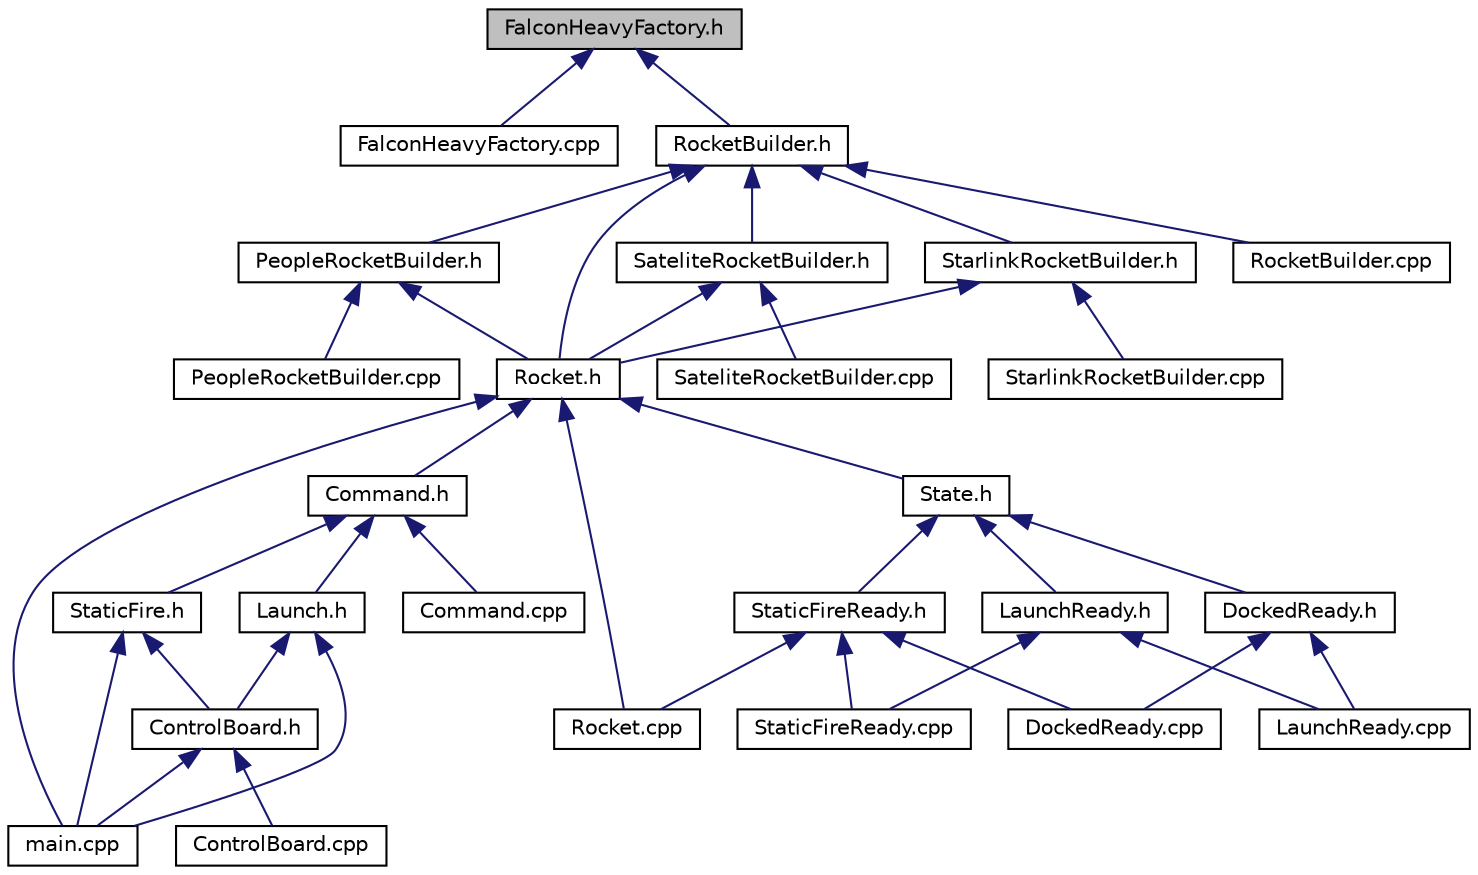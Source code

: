 digraph "FalconHeavyFactory.h"
{
 // LATEX_PDF_SIZE
  edge [fontname="Helvetica",fontsize="10",labelfontname="Helvetica",labelfontsize="10"];
  node [fontname="Helvetica",fontsize="10",shape=record];
  Node1 [label="FalconHeavyFactory.h",height=0.2,width=0.4,color="black", fillcolor="grey75", style="filled", fontcolor="black",tooltip=" "];
  Node1 -> Node2 [dir="back",color="midnightblue",fontsize="10",style="solid"];
  Node2 [label="FalconHeavyFactory.cpp",height=0.2,width=0.4,color="black", fillcolor="white", style="filled",URL="$FalconHeavyFactory_8cpp.html",tooltip=" "];
  Node1 -> Node3 [dir="back",color="midnightblue",fontsize="10",style="solid"];
  Node3 [label="RocketBuilder.h",height=0.2,width=0.4,color="black", fillcolor="white", style="filled",URL="$RocketBuilder_8h.html",tooltip=" "];
  Node3 -> Node4 [dir="back",color="midnightblue",fontsize="10",style="solid"];
  Node4 [label="PeopleRocketBuilder.h",height=0.2,width=0.4,color="black", fillcolor="white", style="filled",URL="$PeopleRocketBuilder_8h.html",tooltip=" "];
  Node4 -> Node5 [dir="back",color="midnightblue",fontsize="10",style="solid"];
  Node5 [label="PeopleRocketBuilder.cpp",height=0.2,width=0.4,color="black", fillcolor="white", style="filled",URL="$PeopleRocketBuilder_8cpp.html",tooltip=" "];
  Node4 -> Node6 [dir="back",color="midnightblue",fontsize="10",style="solid"];
  Node6 [label="Rocket.h",height=0.2,width=0.4,color="black", fillcolor="white", style="filled",URL="$Rocket_8h.html",tooltip=" "];
  Node6 -> Node7 [dir="back",color="midnightblue",fontsize="10",style="solid"];
  Node7 [label="Command.h",height=0.2,width=0.4,color="black", fillcolor="white", style="filled",URL="$Command_8h.html",tooltip=" "];
  Node7 -> Node8 [dir="back",color="midnightblue",fontsize="10",style="solid"];
  Node8 [label="Command.cpp",height=0.2,width=0.4,color="black", fillcolor="white", style="filled",URL="$Command_8cpp.html",tooltip=" "];
  Node7 -> Node9 [dir="back",color="midnightblue",fontsize="10",style="solid"];
  Node9 [label="Launch.h",height=0.2,width=0.4,color="black", fillcolor="white", style="filled",URL="$Launch_8h.html",tooltip=" "];
  Node9 -> Node10 [dir="back",color="midnightblue",fontsize="10",style="solid"];
  Node10 [label="ControlBoard.h",height=0.2,width=0.4,color="black", fillcolor="white", style="filled",URL="$ControlBoard_8h.html",tooltip=" "];
  Node10 -> Node11 [dir="back",color="midnightblue",fontsize="10",style="solid"];
  Node11 [label="ControlBoard.cpp",height=0.2,width=0.4,color="black", fillcolor="white", style="filled",URL="$ControlBoard_8cpp.html",tooltip=" "];
  Node10 -> Node12 [dir="back",color="midnightblue",fontsize="10",style="solid"];
  Node12 [label="main.cpp",height=0.2,width=0.4,color="black", fillcolor="white", style="filled",URL="$main_8cpp.html",tooltip=" "];
  Node9 -> Node12 [dir="back",color="midnightblue",fontsize="10",style="solid"];
  Node7 -> Node13 [dir="back",color="midnightblue",fontsize="10",style="solid"];
  Node13 [label="StaticFire.h",height=0.2,width=0.4,color="black", fillcolor="white", style="filled",URL="$StaticFire_8h.html",tooltip=" "];
  Node13 -> Node10 [dir="back",color="midnightblue",fontsize="10",style="solid"];
  Node13 -> Node12 [dir="back",color="midnightblue",fontsize="10",style="solid"];
  Node6 -> Node12 [dir="back",color="midnightblue",fontsize="10",style="solid"];
  Node6 -> Node14 [dir="back",color="midnightblue",fontsize="10",style="solid"];
  Node14 [label="Rocket.cpp",height=0.2,width=0.4,color="black", fillcolor="white", style="filled",URL="$Rocket_8cpp.html",tooltip=" "];
  Node6 -> Node15 [dir="back",color="midnightblue",fontsize="10",style="solid"];
  Node15 [label="State.h",height=0.2,width=0.4,color="black", fillcolor="white", style="filled",URL="$State_8h.html",tooltip=" "];
  Node15 -> Node16 [dir="back",color="midnightblue",fontsize="10",style="solid"];
  Node16 [label="DockedReady.h",height=0.2,width=0.4,color="black", fillcolor="white", style="filled",URL="$DockedReady_8h.html",tooltip=" "];
  Node16 -> Node17 [dir="back",color="midnightblue",fontsize="10",style="solid"];
  Node17 [label="DockedReady.cpp",height=0.2,width=0.4,color="black", fillcolor="white", style="filled",URL="$DockedReady_8cpp.html",tooltip=" "];
  Node16 -> Node18 [dir="back",color="midnightblue",fontsize="10",style="solid"];
  Node18 [label="LaunchReady.cpp",height=0.2,width=0.4,color="black", fillcolor="white", style="filled",URL="$LaunchReady_8cpp.html",tooltip=" "];
  Node15 -> Node19 [dir="back",color="midnightblue",fontsize="10",style="solid"];
  Node19 [label="LaunchReady.h",height=0.2,width=0.4,color="black", fillcolor="white", style="filled",URL="$LaunchReady_8h.html",tooltip=" "];
  Node19 -> Node18 [dir="back",color="midnightblue",fontsize="10",style="solid"];
  Node19 -> Node20 [dir="back",color="midnightblue",fontsize="10",style="solid"];
  Node20 [label="StaticFireReady.cpp",height=0.2,width=0.4,color="black", fillcolor="white", style="filled",URL="$StaticFireReady_8cpp.html",tooltip=" "];
  Node15 -> Node21 [dir="back",color="midnightblue",fontsize="10",style="solid"];
  Node21 [label="StaticFireReady.h",height=0.2,width=0.4,color="black", fillcolor="white", style="filled",URL="$StaticFireReady_8h.html",tooltip=" "];
  Node21 -> Node17 [dir="back",color="midnightblue",fontsize="10",style="solid"];
  Node21 -> Node14 [dir="back",color="midnightblue",fontsize="10",style="solid"];
  Node21 -> Node20 [dir="back",color="midnightblue",fontsize="10",style="solid"];
  Node3 -> Node6 [dir="back",color="midnightblue",fontsize="10",style="solid"];
  Node3 -> Node22 [dir="back",color="midnightblue",fontsize="10",style="solid"];
  Node22 [label="RocketBuilder.cpp",height=0.2,width=0.4,color="black", fillcolor="white", style="filled",URL="$RocketBuilder_8cpp.html",tooltip=" "];
  Node3 -> Node23 [dir="back",color="midnightblue",fontsize="10",style="solid"];
  Node23 [label="SateliteRocketBuilder.h",height=0.2,width=0.4,color="black", fillcolor="white", style="filled",URL="$SateliteRocketBuilder_8h.html",tooltip=" "];
  Node23 -> Node6 [dir="back",color="midnightblue",fontsize="10",style="solid"];
  Node23 -> Node24 [dir="back",color="midnightblue",fontsize="10",style="solid"];
  Node24 [label="SateliteRocketBuilder.cpp",height=0.2,width=0.4,color="black", fillcolor="white", style="filled",URL="$SateliteRocketBuilder_8cpp.html",tooltip=" "];
  Node3 -> Node25 [dir="back",color="midnightblue",fontsize="10",style="solid"];
  Node25 [label="StarlinkRocketBuilder.h",height=0.2,width=0.4,color="black", fillcolor="white", style="filled",URL="$StarlinkRocketBuilder_8h.html",tooltip=" "];
  Node25 -> Node6 [dir="back",color="midnightblue",fontsize="10",style="solid"];
  Node25 -> Node26 [dir="back",color="midnightblue",fontsize="10",style="solid"];
  Node26 [label="StarlinkRocketBuilder.cpp",height=0.2,width=0.4,color="black", fillcolor="white", style="filled",URL="$StarlinkRocketBuilder_8cpp.html",tooltip=" "];
}

